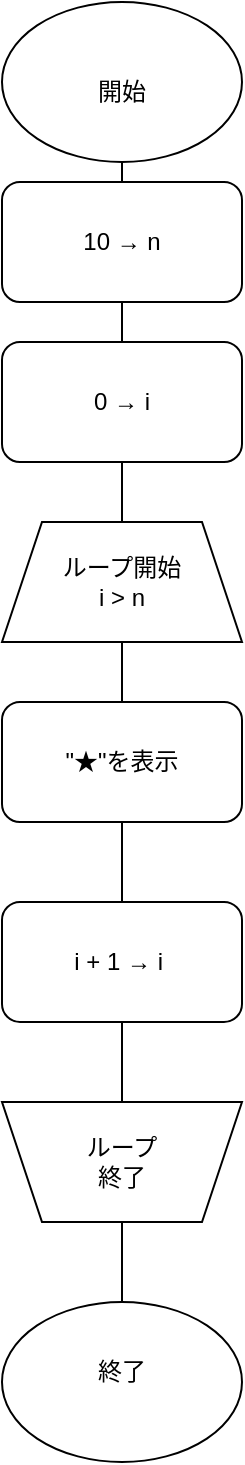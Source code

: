 <mxfile>
    <diagram id="XH0Vy2zy-eVzDtVqT014" name="ページ1">
        <mxGraphModel dx="696" dy="1653" grid="1" gridSize="10" guides="1" tooltips="1" connect="1" arrows="1" fold="1" page="1" pageScale="1" pageWidth="827" pageHeight="1169" math="0" shadow="0">
            <root>
                <mxCell id="0"/>
                <mxCell id="1" parent="0"/>
                <mxCell id="18" value="" style="endArrow=none;html=1;entryX=0.5;entryY=1;entryDx=0;entryDy=0;exitX=0.5;exitY=0;exitDx=0;exitDy=0;" parent="1" source="13" target="11" edge="1">
                    <mxGeometry width="50" height="50" relative="1" as="geometry">
                        <mxPoint x="270" y="-600" as="sourcePoint"/>
                        <mxPoint x="350" y="-1070" as="targetPoint"/>
                    </mxGeometry>
                </mxCell>
                <mxCell id="3" value="ループ開始&lt;div&gt;i &amp;gt; n&lt;/div&gt;" style="shape=trapezoid;perimeter=trapezoidPerimeter;whiteSpace=wrap;html=1;fixedSize=1;" parent="1" vertex="1">
                    <mxGeometry x="210" y="-900" width="120" height="60" as="geometry"/>
                </mxCell>
                <mxCell id="7" value="" style="shape=trapezoid;perimeter=trapezoidPerimeter;whiteSpace=wrap;html=1;fixedSize=1;rotation=-180;" parent="1" vertex="1">
                    <mxGeometry x="210" y="-610" width="120" height="60" as="geometry"/>
                </mxCell>
                <mxCell id="8" value="&quot;★&quot;を表示" style="rounded=1;whiteSpace=wrap;html=1;" parent="1" vertex="1">
                    <mxGeometry x="210" y="-810" width="120" height="60" as="geometry"/>
                </mxCell>
                <mxCell id="10" value="i + 1 → i&amp;nbsp;" style="rounded=1;whiteSpace=wrap;html=1;" parent="1" vertex="1">
                    <mxGeometry x="210" y="-710" width="120" height="60" as="geometry"/>
                </mxCell>
                <mxCell id="11" value="" style="ellipse;whiteSpace=wrap;html=1;" parent="1" vertex="1">
                    <mxGeometry x="210" y="-1160" width="120" height="80" as="geometry"/>
                </mxCell>
                <mxCell id="12" value="" style="rounded=1;whiteSpace=wrap;html=1;" parent="1" vertex="1">
                    <mxGeometry x="210" y="-990" width="120" height="60" as="geometry"/>
                </mxCell>
                <mxCell id="13" value="" style="ellipse;whiteSpace=wrap;html=1;" parent="1" vertex="1">
                    <mxGeometry x="210" y="-510" width="120" height="80" as="geometry"/>
                </mxCell>
                <mxCell id="14" value="開始" style="text;html=1;align=center;verticalAlign=middle;whiteSpace=wrap;rounded=0;" parent="1" vertex="1">
                    <mxGeometry x="240" y="-1130" width="60" height="30" as="geometry"/>
                </mxCell>
                <mxCell id="15" value="終了" style="text;html=1;align=center;verticalAlign=middle;whiteSpace=wrap;rounded=0;" parent="1" vertex="1">
                    <mxGeometry x="240" y="-490" width="60" height="30" as="geometry"/>
                </mxCell>
                <mxCell id="16" value="&lt;span style=&quot;background-color: transparent;&quot;&gt;0 → i&lt;/span&gt;" style="text;html=1;align=center;verticalAlign=middle;whiteSpace=wrap;rounded=0;" parent="1" vertex="1">
                    <mxGeometry x="240" y="-975" width="60" height="30" as="geometry"/>
                </mxCell>
                <mxCell id="17" value="ループ&lt;div&gt;終了&lt;/div&gt;" style="text;html=1;align=center;verticalAlign=middle;whiteSpace=wrap;rounded=0;" parent="1" vertex="1">
                    <mxGeometry x="240" y="-595" width="60" height="30" as="geometry"/>
                </mxCell>
                <mxCell id="19" value="10 → n" style="rounded=1;whiteSpace=wrap;html=1;" vertex="1" parent="1">
                    <mxGeometry x="210" y="-1070" width="120" height="60" as="geometry"/>
                </mxCell>
            </root>
        </mxGraphModel>
    </diagram>
</mxfile>